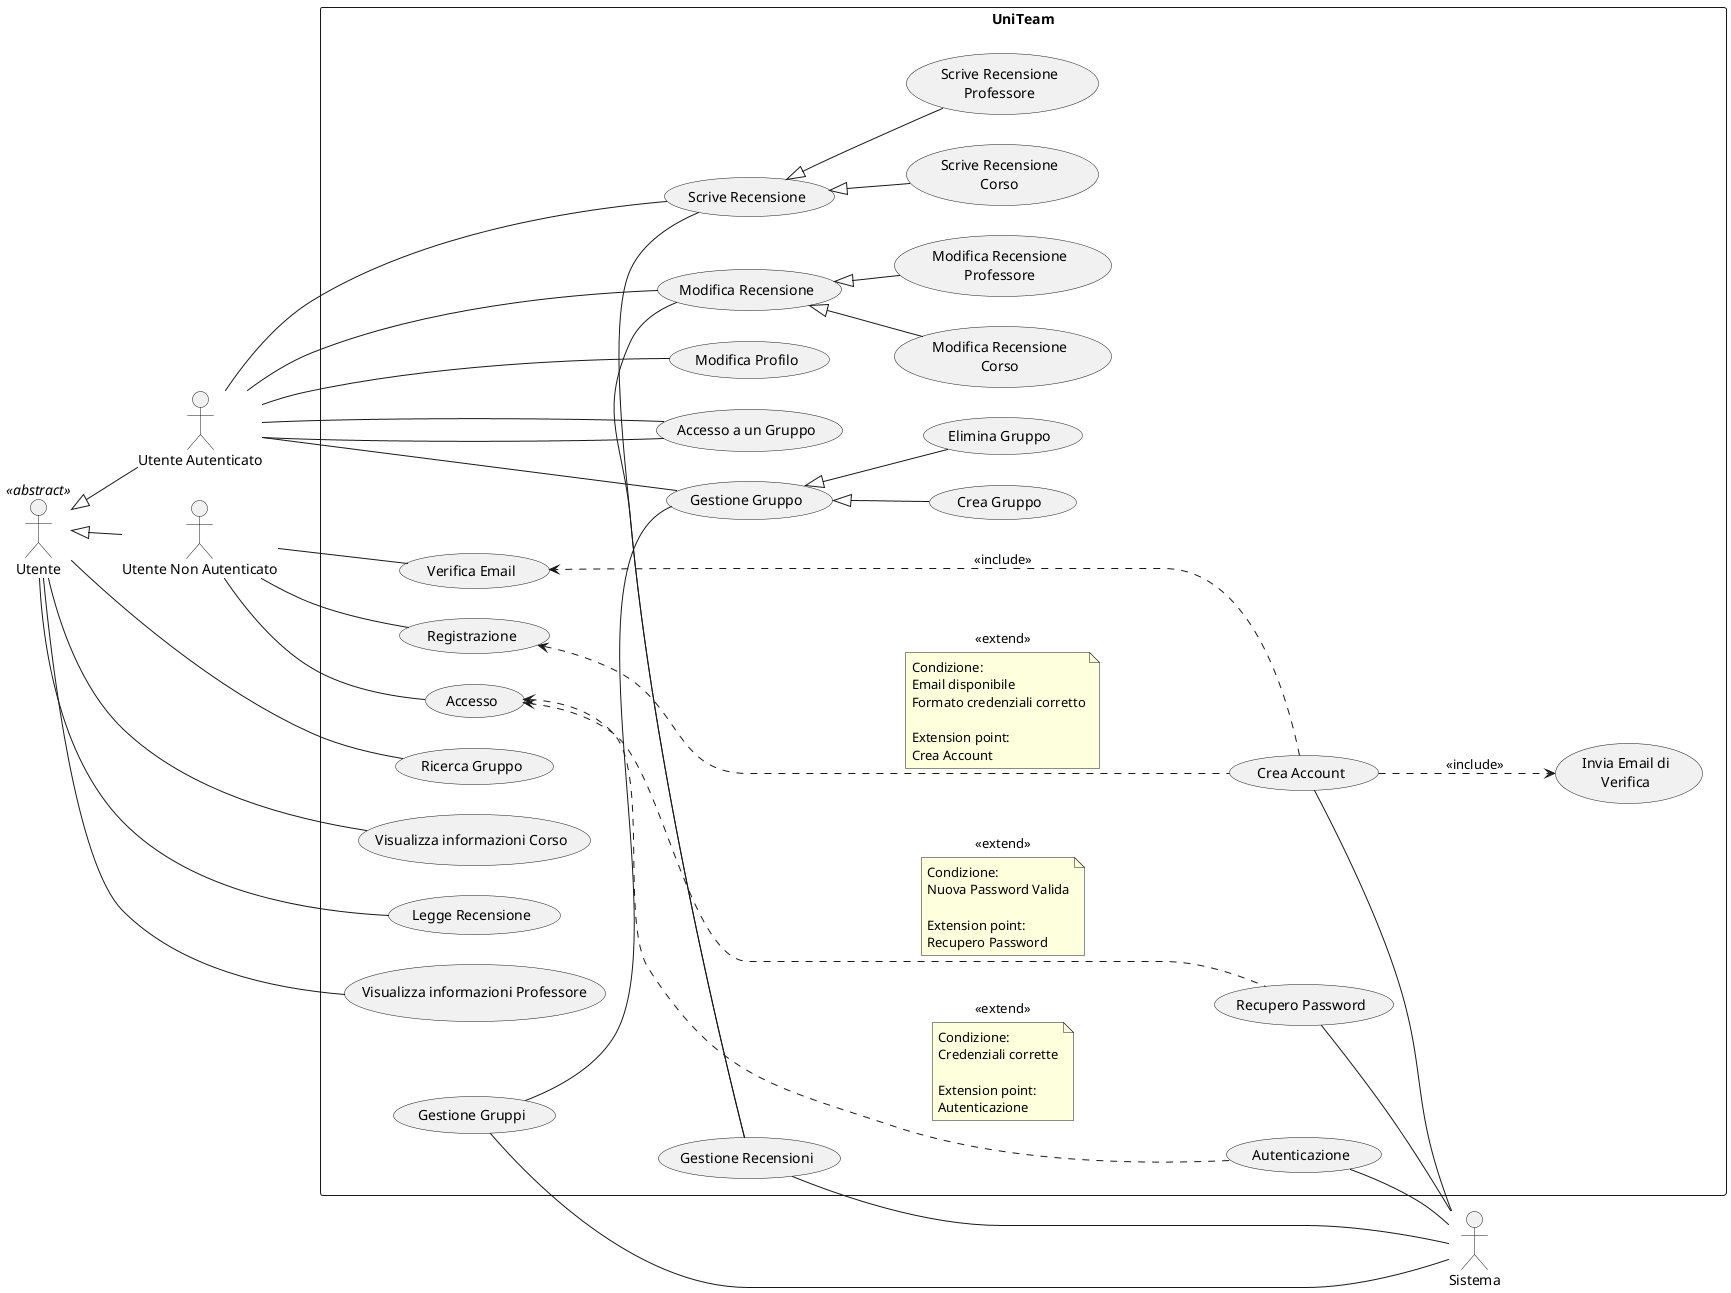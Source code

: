 @startuml UseCase

left to right direction

skinparam nodesep 30
skinparam ranksep 50

'Attori'
together {
    actor "Utente" as Utente <<abstract>>
    actor "Utente Autenticato" as Utente_Autenticato
    actor "Utente Non Autenticato" as Utente_Non_Autenticato
}
actor Sistema

rectangle UniTeam {
    'Use Case Sistema'
    together {
        usecase Autenticazione
        usecase "Crea Account" as Crea_Account
        usecase "Invia Email di\\nVerifica" as Invia_Email_Verifica 
        usecase "Recupero Password" as Recupero_Password
        usecase "Gestione Gruppi" as Gestione_Gruppi
        usecase "Gestione Recensioni" as Gestione_Recensioni
    }

    'Use Case Utente'
    together {
        usecase "Legge Recensione" as Legge_Recensione
        usecase "Ricerca Gruppo" as Ricerca_Gruppo
        usecase "Visualizza informazioni Corso" as Visualizza_Info_Corso
        usecase "Visualizza informazioni Professore" as Visualizza_Info_Professore
    }

    'Use Case Utente Non Autenticato'
    together {
        usecase Accesso
        usecase Registrazione
        usecase "Verifica Email" as Verifica_Email
    }

    'Use Case Utente Autenticato'
    together {
        usecase "Modifica Profilo" as Modifica_Profilo
        usecase "Crea Gruppo" as Crea_Gruppo
        usecase "Accesso a un Gruppo" as Accesso_Gruppo 
        usecase "Elimina Gruppo" as Elimina_Gruppo
        usecase "Gestione Gruppo" as Gestione_Gruppo
        usecase "Scrive Recensione" as Scrive_Recensione
        usecase "Scrive Recensione\\nCorso" as Scrive_Recensione_Corso
        usecase "Scrive Recensione\\nProfessore" as Scrive_Recensione_Professore
        usecase "Modifica Recensione" as Modifica_Recensione
        usecase "Modifica Recensione\\nCorso" as Modifica_Recensione_Corso
        usecase "Modifica Recensione\\nProfessore" as Modifica_Recensione_Professore
    }
}
'----Relazioni di generalizzazione'
'Tra attori'
Utente <|-- Utente_Autenticato
Utente <|-- Utente_Non_Autenticato

'Tra casi d'uso'
Scrive_Recensione <|-- Scrive_Recensione_Corso
Scrive_Recensione <|-- Scrive_Recensione_Professore
Modifica_Recensione <|-- Modifica_Recensione_Corso
Modifica_Recensione <|-- Modifica_Recensione_Professore
Gestione_Gruppo <|-- Crea_Gruppo
Gestione_Gruppo <|-- Elimina_Gruppo

'----Relazione semplici tra casi d'uso'
Gestione_Gruppi -- Gestione_Gruppo
Gestione_Recensioni - Scrive_Recensione
Gestione_Recensioni - Modifica_Recensione

'----Relazioni di inclusione'
Crea_Account ...> Invia_Email_Verifica : <<include>>
Crea_Account ..> Verifica_Email: <<include>>

'----Relazioni di estensione con extension point'
Registrazione <..... Crea_Account : <<extend>>
note on link
    Condizione: 
    Email disponibile
    Formato credenziali corretto

    Extension point: 
    Crea Account
end note

Accesso <..... Autenticazione : <<extend>>
note on link
    Condizione: 
    Credenziali corrette

    Extension point: 
    Autenticazione
end note

Accesso <..... Recupero_Password : <<extend>>
note on link
    Condizione: 
    Nuova Password Valida

    Extension point: 
    Recupero Password
end note


'Utente'
Utente - Legge_Recensione
Utente - Ricerca_Gruppo
Utente - Visualizza_Info_Corso
Utente - Visualizza_Info_Professore

'Sistema'
Sistema -u- Autenticazione
Sistema -u- Crea_Account
Sistema -u- Gestione_Gruppi
Sistema -u- Gestione_Recensioni
Sistema -u- Recupero_Password

'Utente Non Autenticato'
Utente_Non_Autenticato -- Accesso
Utente_Non_Autenticato -- Registrazione
Utente_Non_Autenticato -- Verifica_Email

'Utente Autenticato'
Utente_Autenticato -- Accesso_Gruppo
Utente_Autenticato -- Accesso_Gruppo
Utente_Autenticato -- Gestione_Gruppo
Utente_Autenticato -- Modifica_Profilo
Utente_Autenticato -- Modifica_Recensione
Utente_Autenticato -- Scrive_Recensione

@enduml